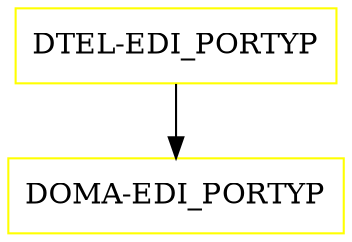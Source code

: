 digraph G {
  "DTEL-EDI_PORTYP" [shape=box,color=yellow];
  "DOMA-EDI_PORTYP" [shape=box,color=yellow,URL="./DOMA_EDI_PORTYP.html"];
  "DTEL-EDI_PORTYP" -> "DOMA-EDI_PORTYP";
}
